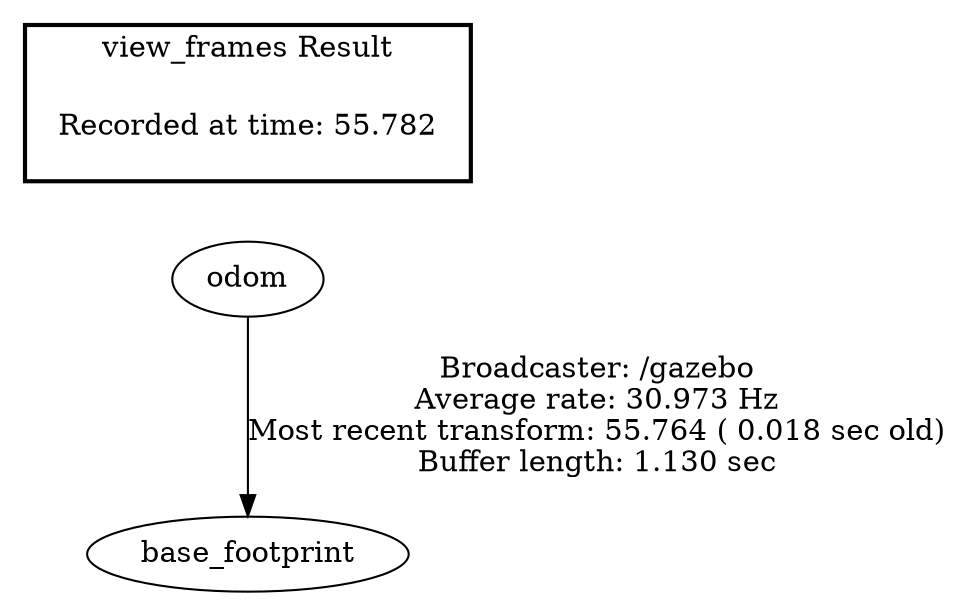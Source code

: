 digraph G {
"odom" -> "base_footprint"[label="Broadcaster: /gazebo\nAverage rate: 30.973 Hz\nMost recent transform: 55.764 ( 0.018 sec old)\nBuffer length: 1.130 sec\n"];
edge [style=invis];
 subgraph cluster_legend { style=bold; color=black; label ="view_frames Result";
"Recorded at time: 55.782"[ shape=plaintext ] ;
 }->"odom";
}